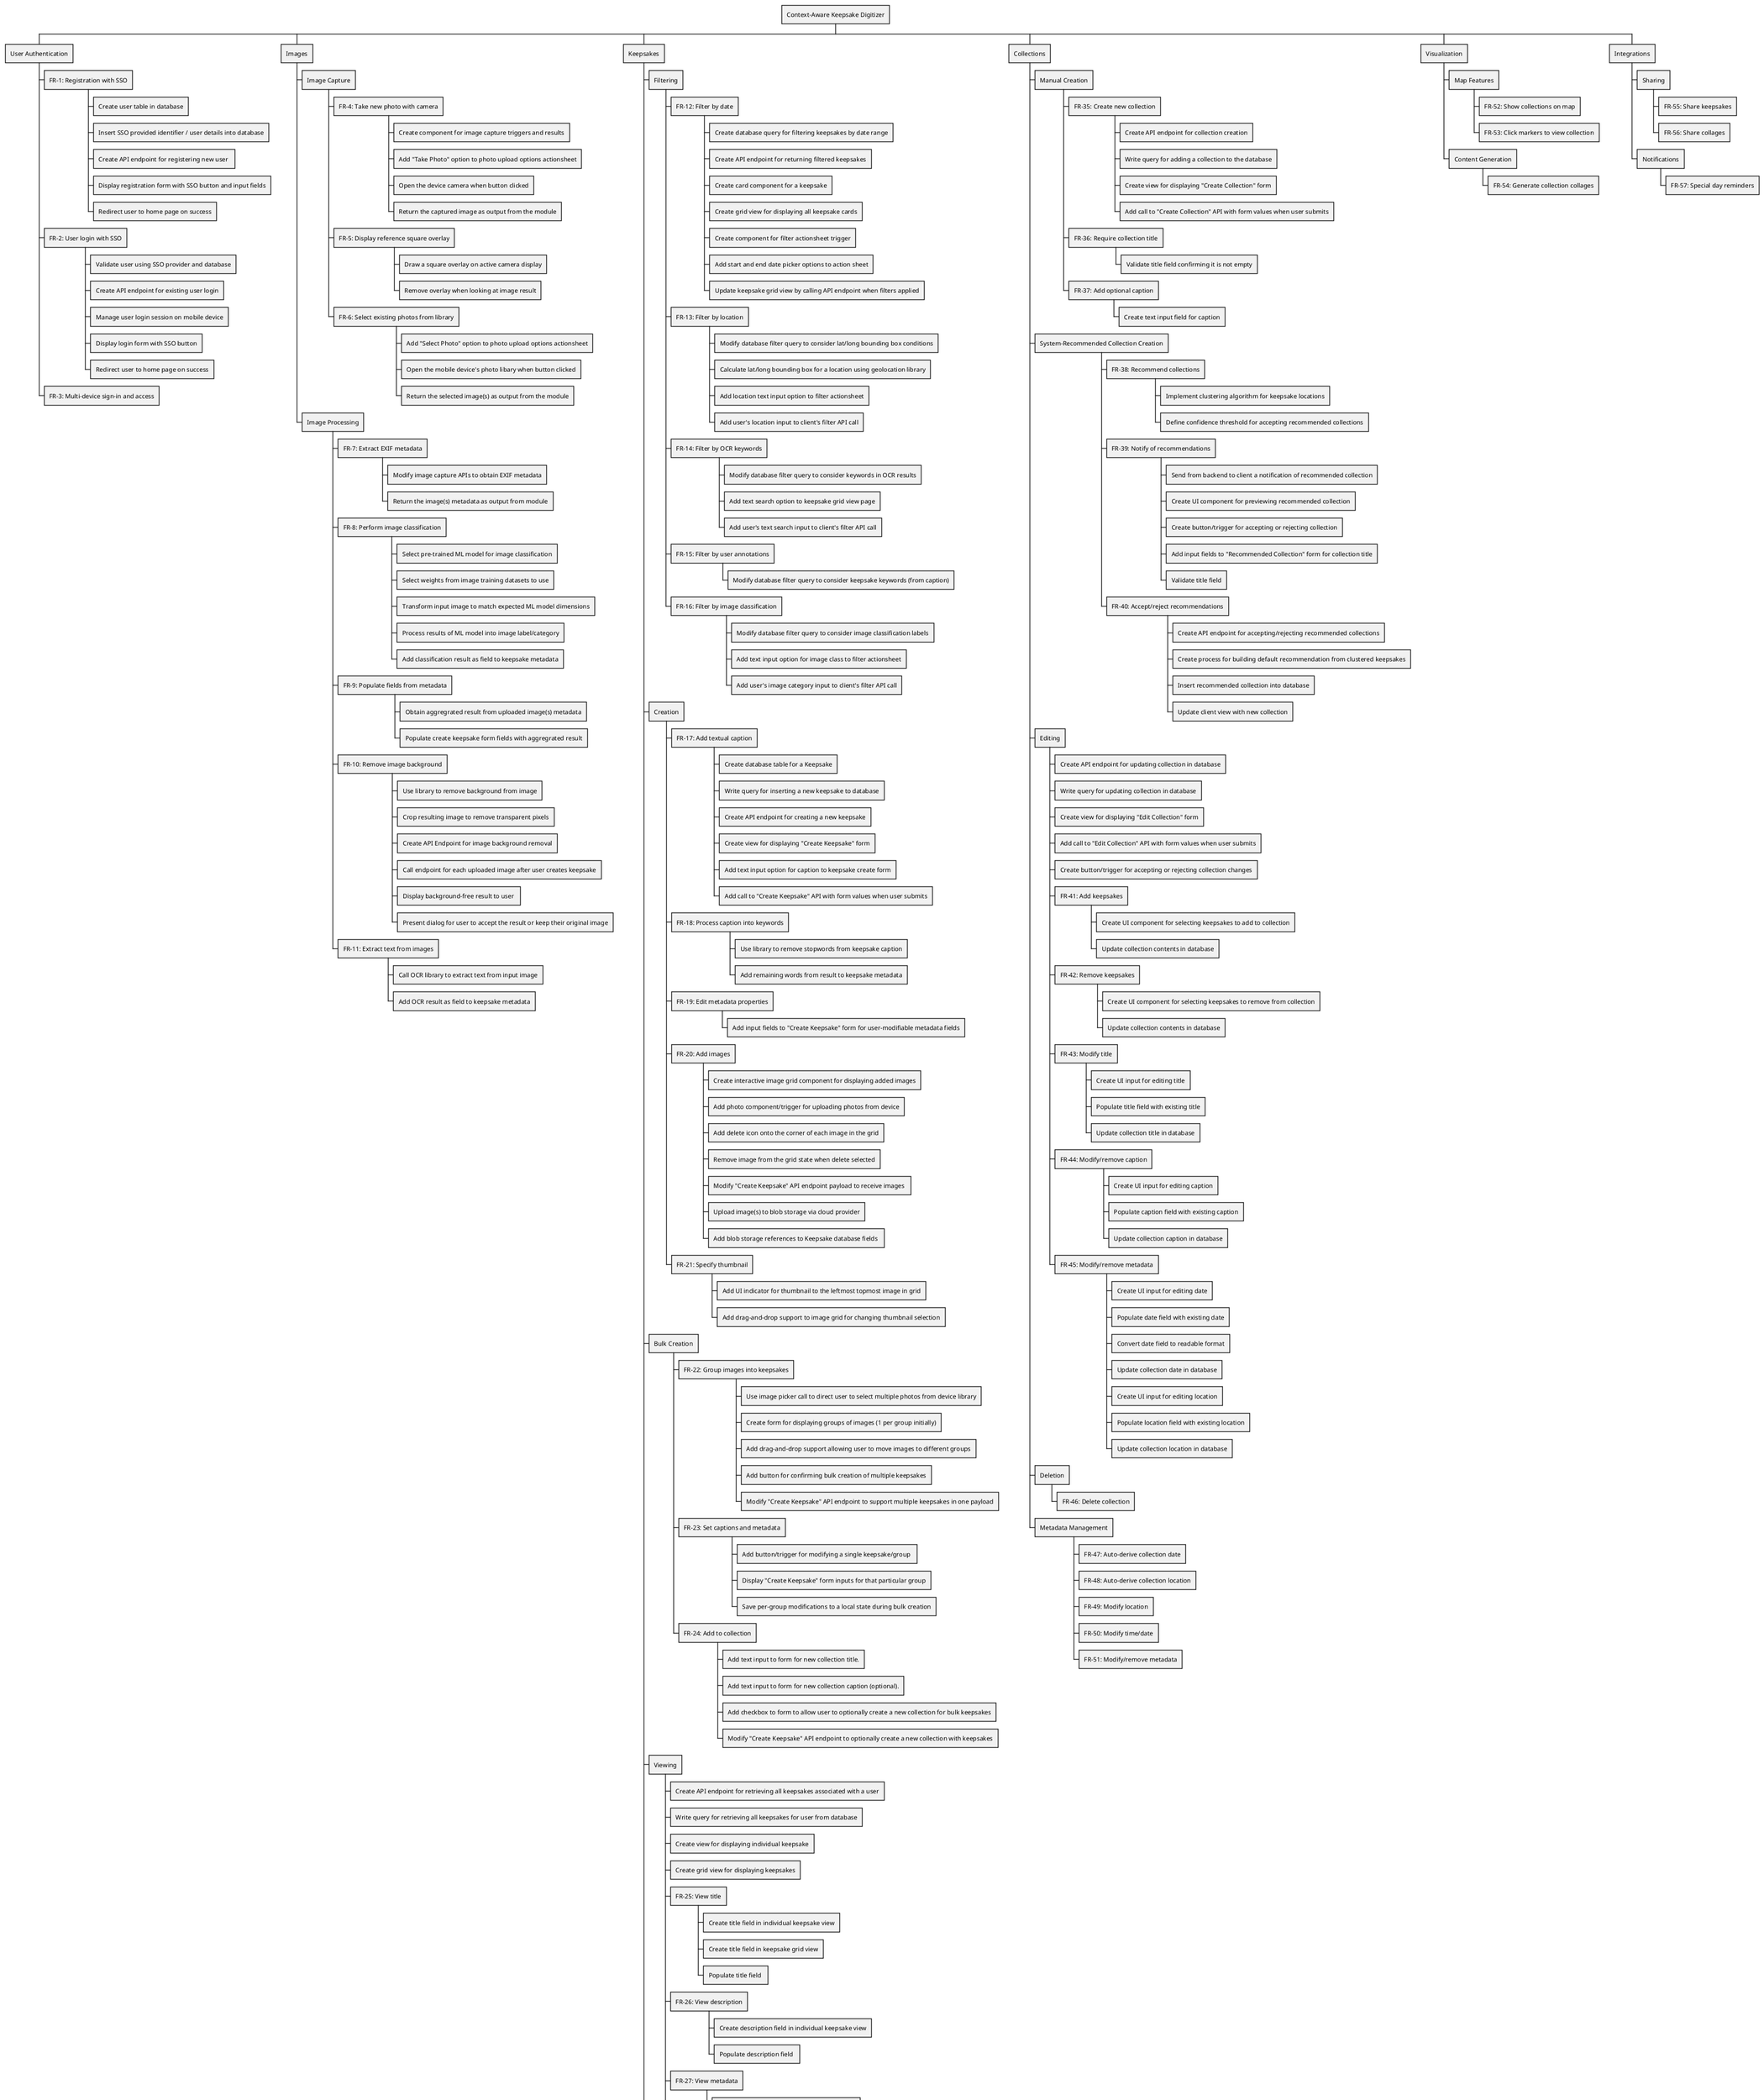 @startwbs Work Breakdown Structure
* Context-Aware Keepsake Digitizer

' Owen
** User Authentication

*** FR-1: Registration with SSO
**** Create user table in database
**** Insert SSO provided identifier / user details into database
**** Create API endpoint for registering new user 
**** Display registration form with SSO button and input fields
**** Redirect user to home page on success

*** FR-2: User login with SSO
**** Validate user using SSO provider and database
**** Create API endpoint for existing user login
**** Manage user login session on mobile device
**** Display login form with SSO button
**** Redirect user to home page on success
' Question: what to put for FR-3..? this might be more of a non=functional
' Answer: yeah seems more like non-functional. It's implied with how the SSO works imo
*** FR-3: Multi-device sign-in and access

** Images

*** Image Capture

**** FR-4: Take new photo with camera
***** Create component for image capture triggers and results
***** Add "Take Photo" option to photo upload options actionsheet
***** Open the device camera when button clicked
***** Return the captured image as output from the module

**** FR-5: Display reference square overlay
***** Draw a square overlay on active camera display
***** Remove overlay when looking at image result

**** FR-6: Select existing photos from library
***** Add "Select Photo" option to photo upload options actionsheet
***** Open the mobile device's photo libary when button clicked
***** Return the selected image(s) as output from the module

*** Image Processing

**** FR-7: Extract EXIF metadata
***** Modify image capture APIs to obtain EXIF metadata
***** Return the image(s) metadata as output from module

**** FR-8: Perform image classification
***** Select pre-trained ML model for image classification
***** Select weights from image training datasets to use
***** Transform input image to match expected ML model dimensions
***** Process results of ML model into image label/category
***** Add classification result as field to keepsake metadata

**** FR-9: Populate fields from metadata
***** Obtain aggregrated result from uploaded image(s) metadata
***** Populate create keepsake form fields with aggregrated result

**** FR-10: Remove image background
***** Use library to remove background from image
***** Crop resulting image to remove transparent pixels
***** Create API Endpoint for image background removal
***** Call endpoint for each uploaded image after user creates keepsake
***** Display background-free result to user 
***** Present dialog for user to accept the result or keep their original image

**** FR-11: Extract text from images
***** Call OCR library to extract text from input image
***** Add OCR result as field to keepsake metadata

** Keepsakes

*** Filtering

**** FR-12: Filter by date
***** Create database query for filtering keepsakes by date range
***** Create API endpoint for returning filtered keepsakes
***** Create card component for a keepsake
***** Create grid view for displaying all keepsake cards
***** Create component for filter actionsheet trigger
***** Add start and end date picker options to action sheet
***** Update keepsake grid view by calling API endpoint when filters applied

**** FR-13: Filter by location
***** Modify database filter query to consider lat/long bounding box conditions
***** Calculate lat/long bounding box for a location using geolocation library
***** Add location text input option to filter actionsheet
***** Add user's location input to client's filter API call

**** FR-14: Filter by OCR keywords
***** Modify database filter query to consider keywords in OCR results
***** Add text search option to keepsake grid view page
***** Add user's text search input to client's filter API call

**** FR-15: Filter by user annotations
***** Modify database filter query to consider keepsake keywords (from caption)

**** FR-16: Filter by image classification
***** Modify database filter query to consider image classification labels
***** Add text input option for image class to filter actionsheet
***** Add user's image category input to client's filter API call

*** Creation

**** FR-17: Add textual caption
***** Create database table for a Keepsake
***** Write query for inserting a new keepsake to database
***** Create API endpoint for creating a new keepsake
***** Create view for displaying "Create Keepsake" form
***** Add text input option for caption to keepsake create form
***** Add call to "Create Keepsake" API with form values when user submits

**** FR-18: Process caption into keywords
***** Use library to remove stopwords from keepsake caption
***** Add remaining words from result to keepsake metadata

**** FR-19: Edit metadata properties
***** Add input fields to "Create Keepsake" form for user-modifiable metadata fields

**** FR-20: Add images
***** Create interactive image grid component for displaying added images
***** Add photo component/trigger for uploading photos from device
***** Add delete icon onto the corner of each image in the grid
***** Remove image from the grid state when delete selected
***** Modify "Create Keepsake" API endpoint payload to receive images 
***** Upload image(s) to blob storage via cloud provider
***** Add blob storage references to Keepsake database fields 

**** FR-21: Specify thumbnail
***** Add UI indicator for thumbnail to the leftmost topmost image in grid
***** Add drag-and-drop support to image grid for changing thumbnail selection

*** Bulk Creation

**** FR-22: Group images into keepsakes
***** Use image picker call to direct user to select multiple photos from device library
***** Create form for displaying groups of images (1 per group initially)
***** Add drag-and-drop support allowing user to move images to different groups
***** Add button for confirming bulk creation of multiple keepsakes
***** Modify "Create Keepsake" API endpoint to support multiple keepsakes in one payload

**** FR-23: Set captions and metadata
***** Add button/trigger for modifying a single keepsake/group 
***** Display "Create Keepsake" form inputs for that particular group
***** Save per-group modifications to a local state during bulk creation

**** FR-24: Add to collection
***** Add text input to form for new collection title.
***** Add text input to form for new collection caption (optional).
***** Add checkbox to form to allow user to optionally create a new collection for bulk keepsakes
***** Modify "Create Keepsake" API endpoint to optionally create a new collection with keepsakes

' Levi
*** Viewing
' FIXME: should the view requirements have an API for each FR? Should they just query the same endpoint? Should we have API for bulk retrieval and single retrieval?
**** Create API endpoint for retrieving all keepsakes associated with a user
**** Write query for retrieving all keepsakes for user from database
**** Create view for displaying individual keepsake
**** Create grid view for displaying keepsakes

**** FR-25: View title
***** Create title field in individual keepsake view
***** Create title field in keepsake grid view
***** Populate title field 

**** FR-26: View description
***** Create description field in individual keepsake view
***** Populate description field 

**** FR-27: View metadata
' Location Metadata
***** Create location field in individual keepsake view
***** Create location field in keepsake grid view
***** Populate location field 
' NOTE Should we include the geocoding thing here?
***** Make location field readable with geocode API
' Date Metadata
***** Create date field in individual keepsake view
***** Create date field in keepsake grid view
***** Convert date field to readable format
***** Populate date field 
' NOTE Displaying any other metadata?

**** FR-28: View photos in carousel
' FIXME: No FR for thumbnail display. Should it go here or should we drop it for the diagram?
***** Create UI component for displaying images in carousel
***** Create API endpoint for retrieving keepsake images
***** Enable swipe gesture for navigating carousel
***** Populate image carousel
***** Create UI component for displaying images in full screen
***** Enable touch gesture for transitioning to full screen image view

*** Editing
' FIXME: Should each field have an endpoint? If not should we put the nodes that apply to all the functional requirements under the Feature Node?
**** Create API endpoint for updating keepsake in database
**** Write query for updating keepsake in database
**** Create view for displaying "Edit Keepsake" form
**** Add call to "Edit Keepsake" API with form values when user submits

**** FR-29: Modify/remove title
***** Create text input field for title
***** Populate title field with existing title
***** Implement field validation confirming that title exists

**** FR-30: Modify/remove description
***** Create text input field for description
***** Populate description field with existing description
' NOTE Do we want to add field validation as leaf nodes? Works for both creation and editing

**** FR-31: Modify/remove images
***** Create interactive image grid component for displaying associated images
***** Add photo component/trigger for taking photo using device camera
***** Add photo component/trigger for uploading photos from device
***** Add delete icon onto the corner of each image in the grid
***** Remove image from the grid state when delete selected
***** Modify "Edit Keepsake" API endpoint payload to receive images
***** Modify "Edit Keepsake" API endpoint payload to communicate deleted images
***** Upload image(s) to blob storage via cloud provider

**** FR-32: Change thumbnail
***** Add drag-and-drop support to image grid for changing thumbnail selection
' NOTE Is there more to changing the thumbnail? Should specify API for thumbnail selection?

**** FR-33: Modify/remove metadata
' NOTE Again do we want to specify the fields?
***** Add input fields to "Edit Keepsake" form for location field
***** Add input fields to "Edit Keepsake" form for date field

*** Deletion

**** FR-34: Delete keepsake permanently
***** Create API endpoint for deleting keepsake entry
***** Remove associated images from storage
***** Display confirmation prompt before deletion
***** Remove keepsake from user's view after deletion
***** Delete keepsake from database

** Collections

*** Manual Creation

**** FR-35: Create new collection
***** Create API endpoint for collection creation
***** Write query for adding a collection to the database
***** Create view for displaying "Create Collection" form
***** Add call to "Create Collection" API with form values when user submits

**** FR-36: Require collection title
***** Validate title field confirming it is not empty

**** FR-37: Add optional caption
***** Create text input field for caption

' TODO Missing anything big here?
*** System-Recommended Collection Creation

**** FR-38: Recommend collections
***** Implement clustering algorithm for keepsake locations
***** Define confidence threshold for accepting recommended collections

**** FR-39: Notify of recommendations
***** Send from backend to client a notification of recommended collection
***** Create UI component for previewing recommended collection
***** Create button/trigger for accepting or rejecting collection
***** Add input fields to "Recommended Collection" form for collection title
***** Validate title field

**** FR-40: Accept/reject recommendations
***** Create API endpoint for accepting/rejecting recommended collections
***** Create process for building default recommendation from clustered keepsakes
***** Insert recommended collection into database
***** Update client view with new collection

*** Editing
**** Create API endpoint for updating collection in database
**** Write query for updating collection in database
**** Create view for displaying "Edit Collection" form
**** Add call to "Edit Collection" API with form values when user submits
**** Create button/trigger for accepting or rejecting collection changes

**** FR-41: Add keepsakes
***** Create UI component for selecting keepsakes to add to collection
***** Update collection contents in database

**** FR-42: Remove keepsakes
***** Create UI component for selecting keepsakes to remove from collection
***** Update collection contents in database

**** FR-43: Modify title
***** Create UI input for editing title
***** Populate title field with existing title
***** Update collection title in database

**** FR-44: Modify/remove caption
***** Create UI input for editing caption
***** Populate caption field with existing caption
***** Update collection caption in database

**** FR-45: Modify/remove metadata
' Date Metadata
***** Create UI input for editing date
***** Populate date field with existing date
***** Convert date field to readable format
***** Update collection date in database
' Location Metadata
***** Create UI input for editing location
***** Populate location field with existing location
***** Update collection location in database

' Mahmud
*** Deletion

**** FR-46: Delete collection

*** Metadata Management

**** FR-47: Auto-derive collection date

**** FR-48: Auto-derive collection location

**** FR-49: Modify location

**** FR-50: Modify time/date
' FIXME: DUPLICATE of FR-45

**** FR-51: Modify/remove metadata

** Visualization

*** Map Features

**** FR-52: Show collections on map

**** FR-53: Click markers to view collection

*** Content Generation

**** FR-54: Generate collection collages

** Integrations

*** Sharing

**** FR-55: Share keepsakes

**** FR-56: Share collages

*** Notifications

**** FR-57: Special day reminders
@endwbs
